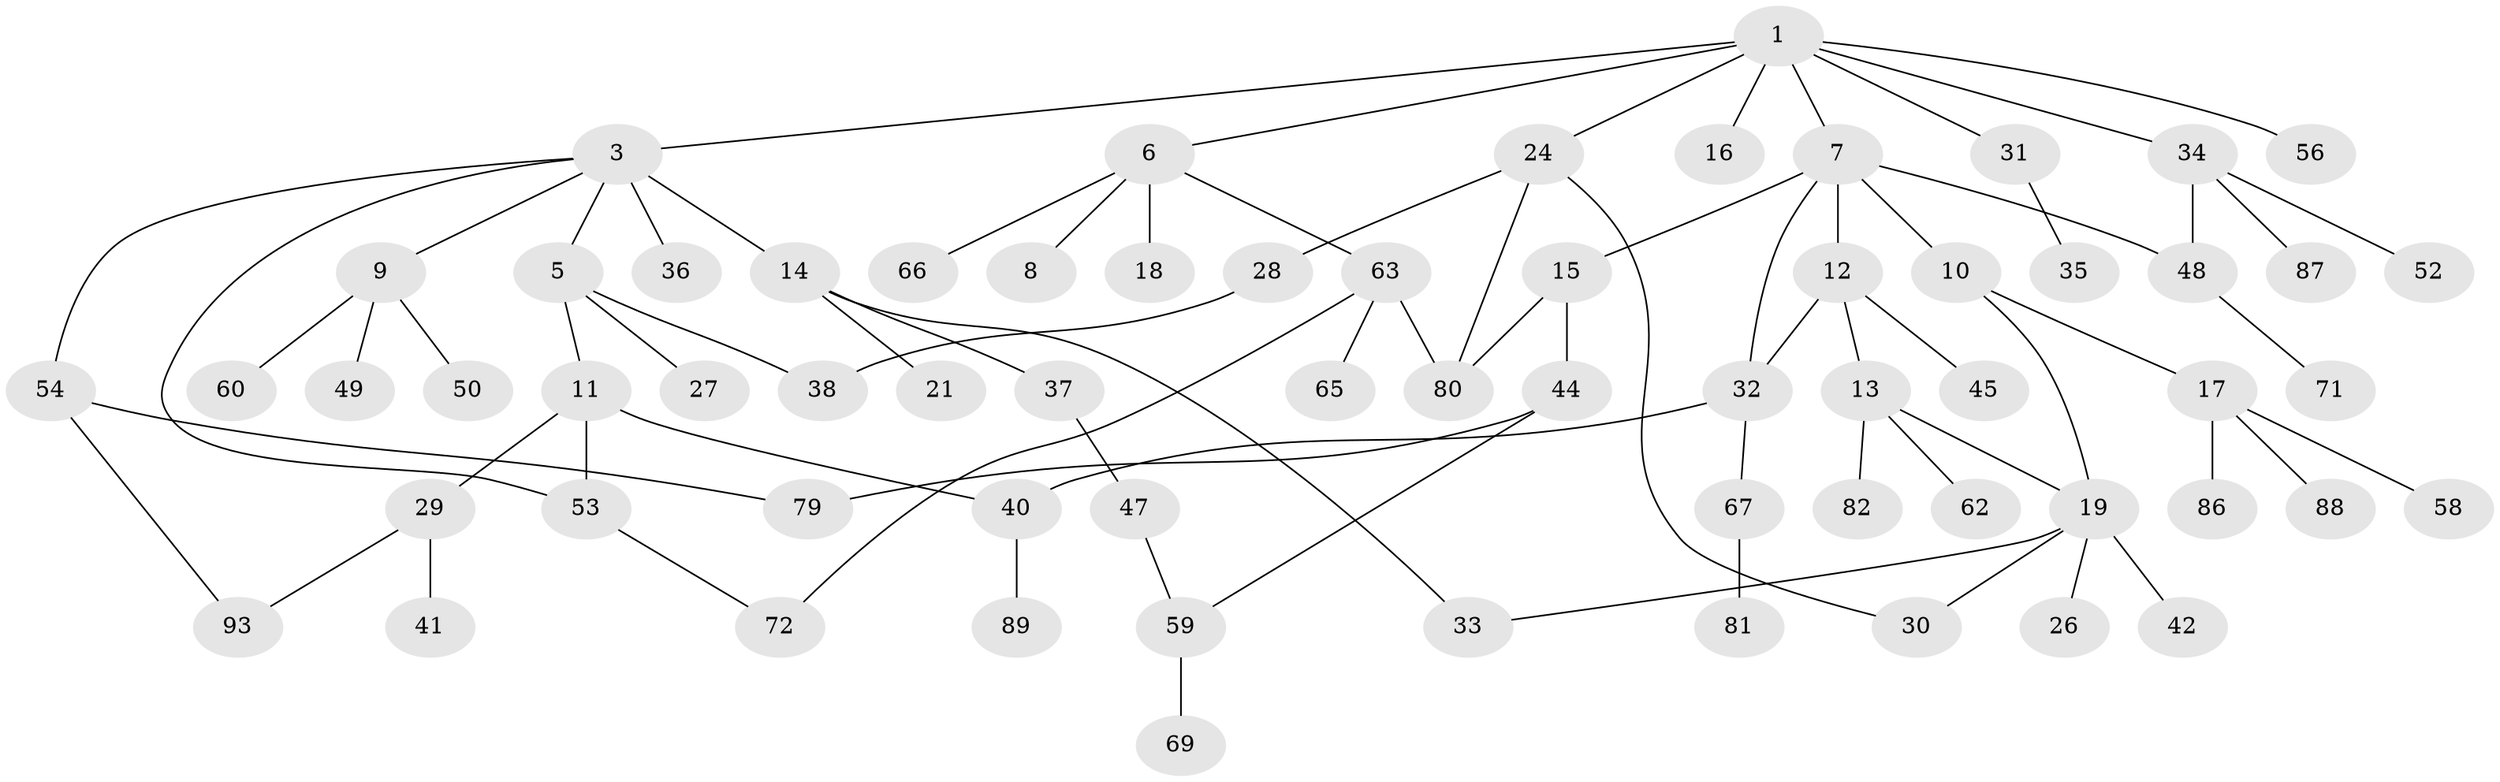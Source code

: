 // original degree distribution, {5: 0.0425531914893617, 8: 0.010638297872340425, 2: 0.3617021276595745, 4: 0.0851063829787234, 6: 0.010638297872340425, 3: 0.1595744680851064, 1: 0.3191489361702128, 7: 0.010638297872340425}
// Generated by graph-tools (version 1.1) at 2025/10/02/27/25 16:10:51]
// undirected, 65 vertices, 78 edges
graph export_dot {
graph [start="1"]
  node [color=gray90,style=filled];
  1 [super="+2"];
  3 [super="+4"];
  5;
  6;
  7 [super="+94"];
  8 [super="+20"];
  9 [super="+23"];
  10;
  11 [super="+73"];
  12 [super="+22"];
  13;
  14;
  15 [super="+46"];
  16;
  17 [super="+64"];
  18 [super="+75"];
  19 [super="+25"];
  21;
  24;
  26;
  27;
  28;
  29;
  30 [super="+77"];
  31;
  32 [super="+55"];
  33;
  34 [super="+85"];
  35;
  36 [super="+84"];
  37 [super="+39"];
  38 [super="+51"];
  40 [super="+43"];
  41 [super="+78"];
  42;
  44;
  45 [super="+57"];
  47;
  48 [super="+70"];
  49;
  50 [super="+76"];
  52;
  53 [super="+83"];
  54 [super="+74"];
  56;
  58;
  59 [super="+61"];
  60;
  62;
  63 [super="+68"];
  65 [super="+92"];
  66;
  67;
  69;
  71;
  72;
  79 [super="+90"];
  80;
  81;
  82;
  86;
  87 [super="+91"];
  88;
  89;
  93;
  1 -- 3;
  1 -- 24;
  1 -- 34;
  1 -- 56;
  1 -- 16;
  1 -- 6;
  1 -- 7;
  1 -- 31;
  3 -- 5;
  3 -- 14;
  3 -- 36 [weight=2];
  3 -- 53;
  3 -- 54;
  3 -- 9;
  5 -- 11;
  5 -- 27;
  5 -- 38;
  6 -- 8;
  6 -- 18;
  6 -- 63;
  6 -- 66;
  7 -- 10;
  7 -- 12;
  7 -- 15;
  7 -- 32;
  7 -- 48;
  9 -- 49;
  9 -- 50;
  9 -- 60;
  10 -- 17;
  10 -- 19;
  11 -- 29;
  11 -- 40;
  11 -- 53;
  12 -- 13;
  12 -- 32;
  12 -- 45;
  13 -- 62;
  13 -- 82;
  13 -- 19;
  14 -- 21;
  14 -- 33;
  14 -- 37;
  15 -- 44;
  15 -- 80;
  17 -- 58;
  17 -- 86;
  17 -- 88;
  19 -- 26;
  19 -- 30;
  19 -- 42;
  19 -- 33;
  24 -- 28;
  24 -- 80;
  24 -- 30;
  28 -- 38;
  29 -- 41;
  29 -- 93;
  31 -- 35;
  32 -- 67;
  32 -- 40;
  34 -- 48;
  34 -- 52;
  34 -- 87;
  37 -- 47;
  40 -- 89;
  44 -- 59;
  44 -- 79;
  47 -- 59;
  48 -- 71;
  53 -- 72;
  54 -- 79;
  54 -- 93;
  59 -- 69;
  63 -- 65;
  63 -- 80;
  63 -- 72;
  67 -- 81;
}
